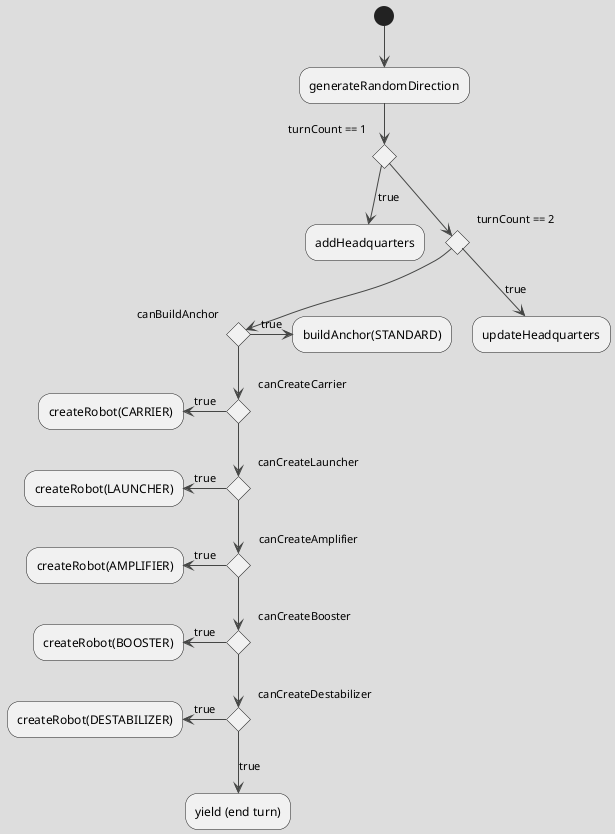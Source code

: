 @startuml "Headquarters-Strategy-proposed"

!theme toy 

(*) --> "generateRandomDirection"
if "turnCount == 1" then
  -->[true] "addHeadquarters" as a1
else
  if "turnCount == 2" then
    -->[true] "updateHeadquarters" as a3
  else
    if "canBuildAnchor" then
      -left->[true] "buildAnchor(STANDARD)"
    else
      if "canCreateCarrier" then
        -left->[true] "createRobot(CARRIER)"
      else
        if "canCreateLauncher" then
          -left->[true] "createRobot(LAUNCHER)"
        else
          if "canCreateAmplifier" then
            -left->[true] "createRobot(AMPLIFIER)"
          else
            if "canCreateBooster" then
              -left->[true] "createRobot(BOOSTER)"
            else
              if "canCreateDestabilizer" then
                -left->[true] "createRobot(DESTABILIZER)"
              else
                -->[true] "yield (end turn)"
              endif
            endif
        endif
      endif
    endif
  endif


' <style>
' .stereo {
'   BackgroundColor palegreen
' }
' </style>
' << stereo >>

' else

'   ->[false] "action 2"

endif

' a3 --> if "last test" then
'   --> "action 7"
' else
'   -> "action 8"
' endif
@enduml

' (*) --> if "turnCount == 1" then

'   -->[true] "addHeadquarters"

'   if "turnCount == 2" then
'     -> "updateHeadquarters" as a3
'   else
'     if "canCreateCarrier" then
'       -left-> "createRobot(CARRIER)"
'     else
'       --> "action 6"
'     endif
'   endif

' else

'   ->[false] "action 2"

' endif

' a3 --> if "last test" then
'   --> "action 7"
' else
'   -> "action 8"
' endif
